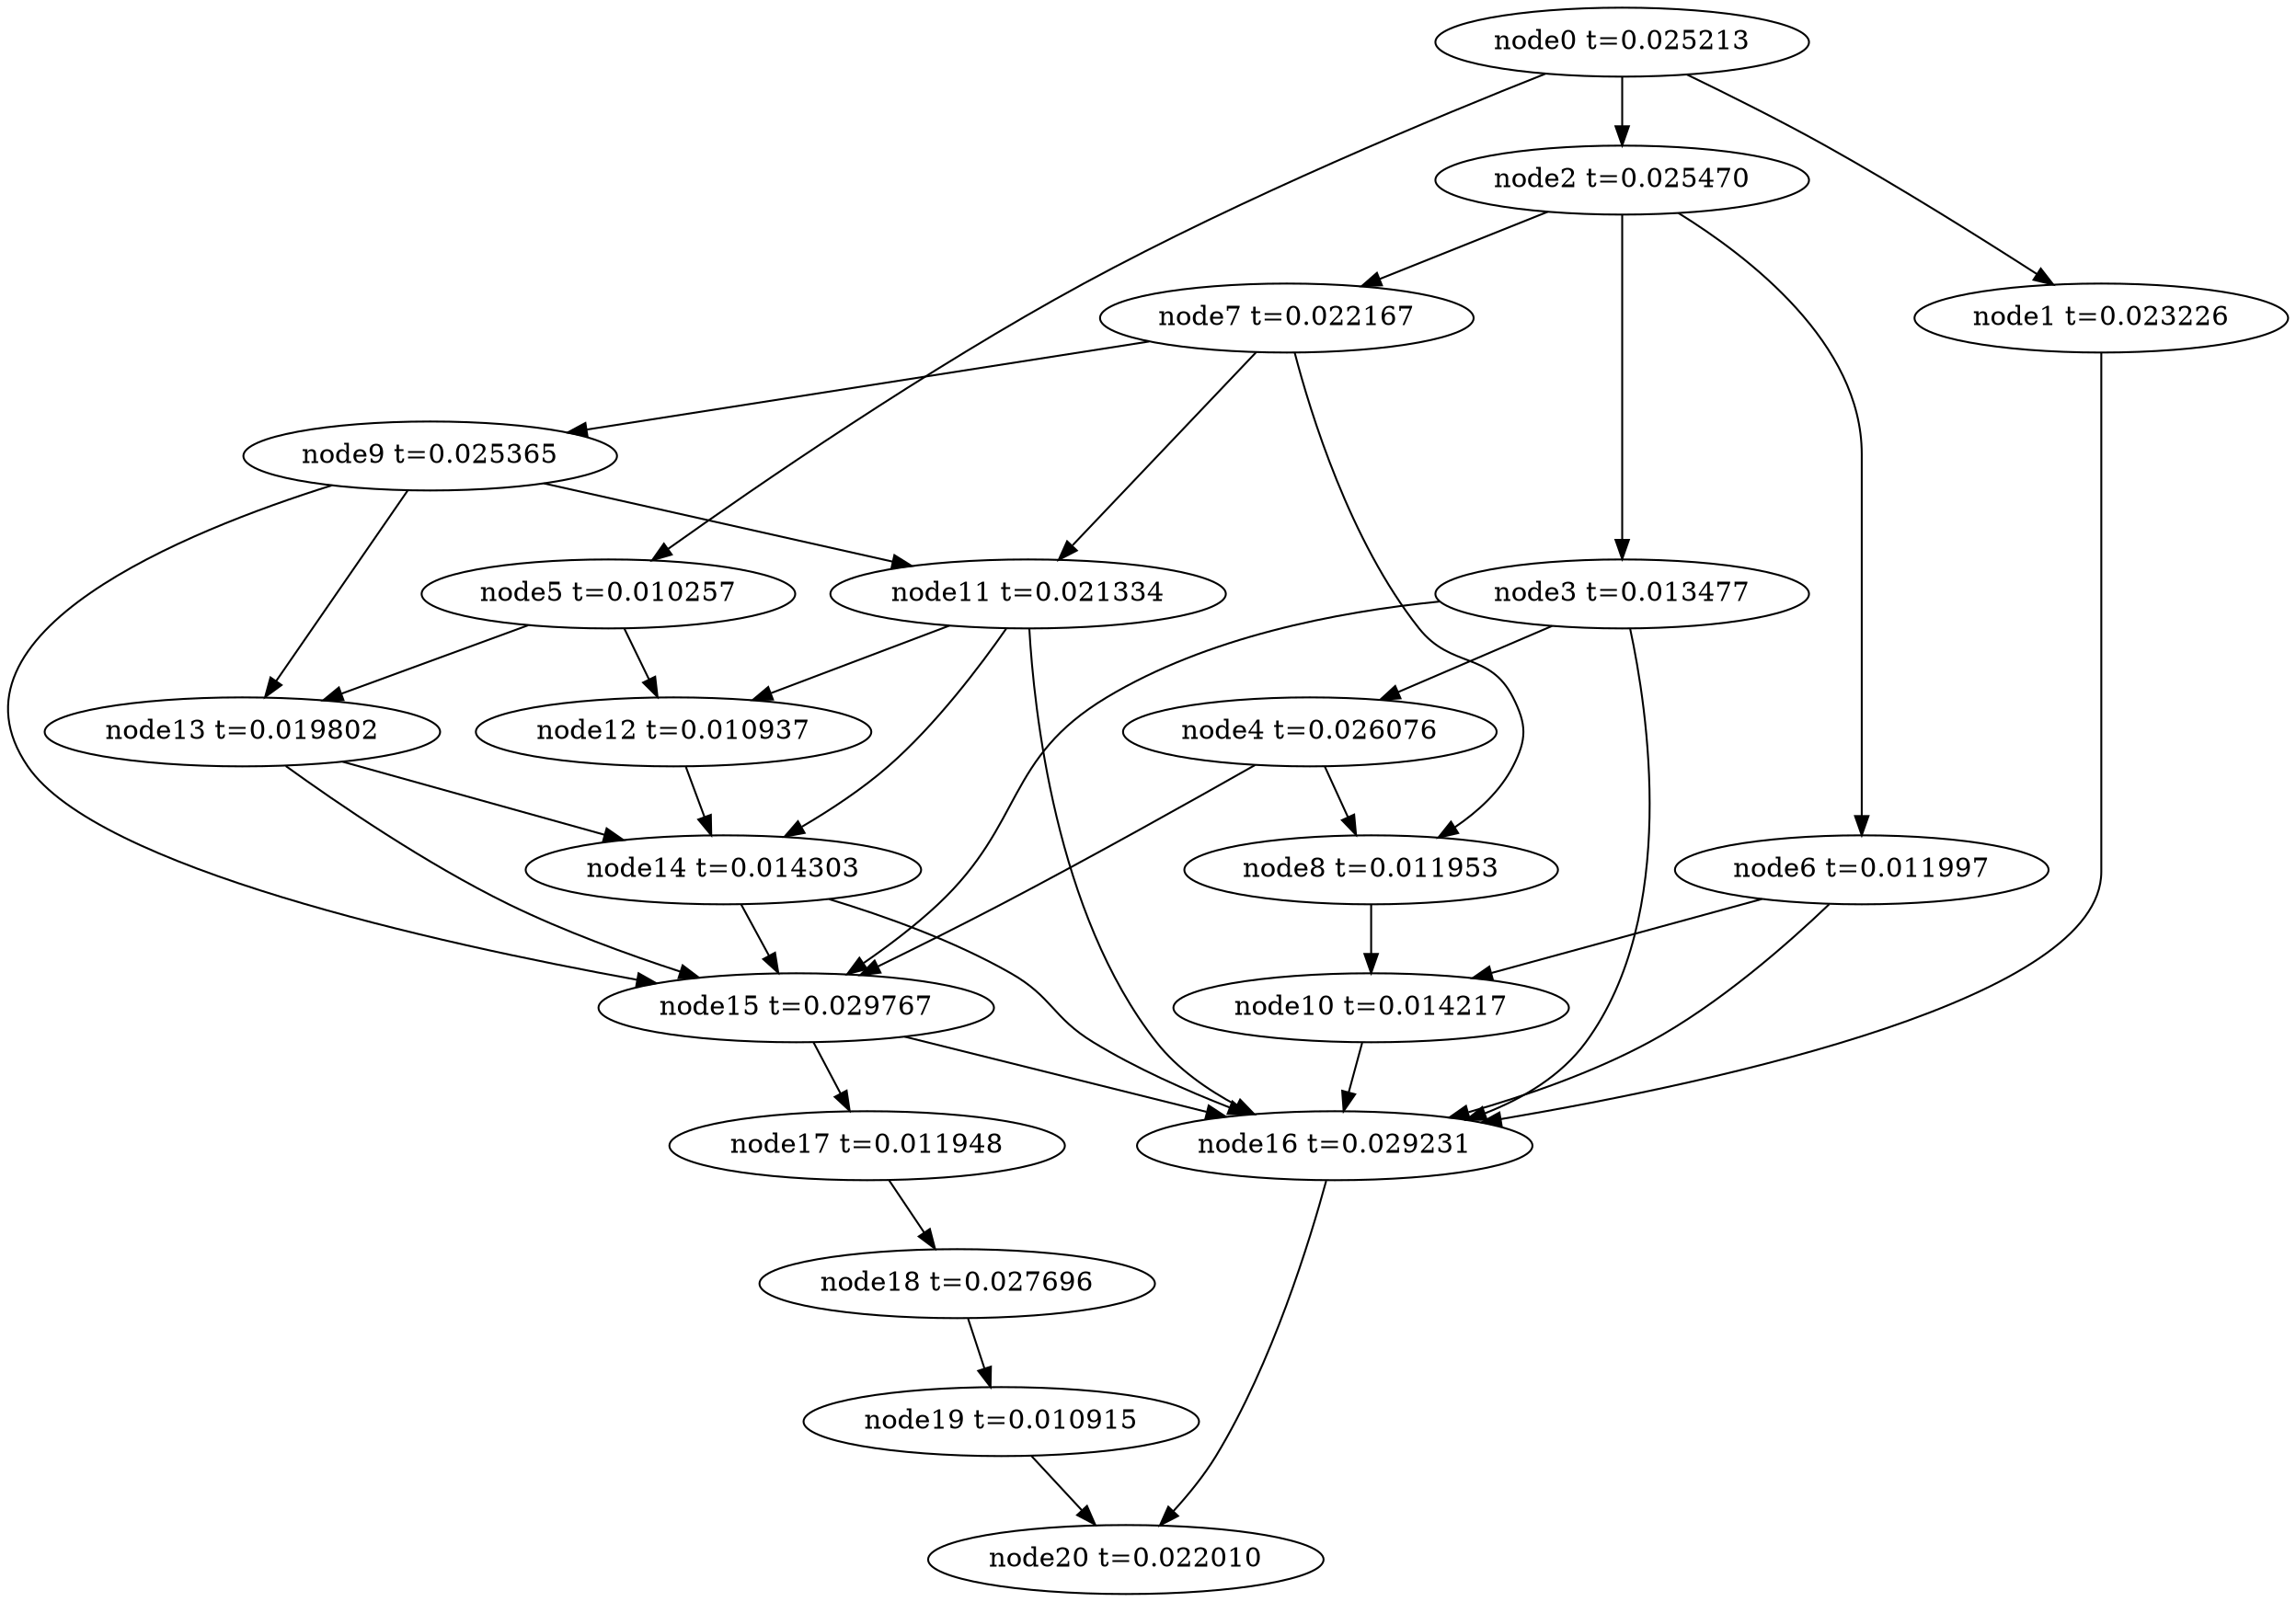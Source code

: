 digraph g{
	node20[label="node20 t=0.022010"]
	node19 -> node20
	node19[label="node19 t=0.010915"];
	node18 -> node19
	node18[label="node18 t=0.027696"];
	node17 -> node18
	node17[label="node17 t=0.011948"];
	node16 -> node20
	node16[label="node16 t=0.029231"];
	node15 -> node17
	node15 -> node16
	node15[label="node15 t=0.029767"];
	node14 -> node16
	node14 -> node15
	node14[label="node14 t=0.014303"];
	node13 -> node15
	node13 -> node14
	node13[label="node13 t=0.019802"];
	node12 -> node14
	node12[label="node12 t=0.010937"];
	node11 -> node16
	node11 -> node14
	node11 -> node12
	node11[label="node11 t=0.021334"];
	node10 -> node16
	node10[label="node10 t=0.014217"];
	node9 -> node15
	node9 -> node13
	node9 -> node11
	node9[label="node9 t=0.025365"];
	node8 -> node10
	node8[label="node8 t=0.011953"];
	node7 -> node11
	node7 -> node9
	node7 -> node8
	node7[label="node7 t=0.022167"];
	node6 -> node16
	node6 -> node10
	node6[label="node6 t=0.011997"];
	node5 -> node13
	node5 -> node12
	node5[label="node5 t=0.010257"];
	node4 -> node15
	node4 -> node8
	node4[label="node4 t=0.026076"];
	node3 -> node16
	node3 -> node15
	node3 -> node4
	node3[label="node3 t=0.013477"];
	node2 -> node7
	node2 -> node6
	node2 -> node3
	node2[label="node2 t=0.025470"];
	node1 -> node16
	node1[label="node1 t=0.023226"];
	node0 -> node5
	node0 -> node2
	node0 -> node1
	node0[label="node0 t=0.025213"];
}
